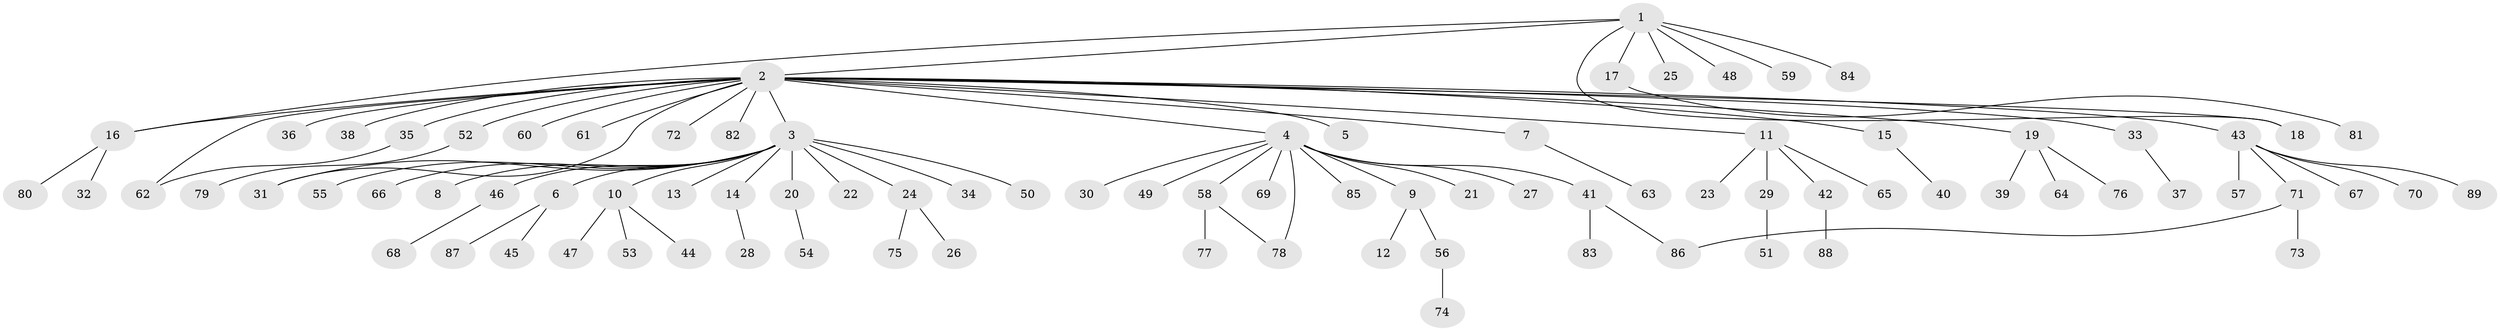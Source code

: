 // Generated by graph-tools (version 1.1) at 2025/14/03/09/25 04:14:41]
// undirected, 89 vertices, 94 edges
graph export_dot {
graph [start="1"]
  node [color=gray90,style=filled];
  1;
  2;
  3;
  4;
  5;
  6;
  7;
  8;
  9;
  10;
  11;
  12;
  13;
  14;
  15;
  16;
  17;
  18;
  19;
  20;
  21;
  22;
  23;
  24;
  25;
  26;
  27;
  28;
  29;
  30;
  31;
  32;
  33;
  34;
  35;
  36;
  37;
  38;
  39;
  40;
  41;
  42;
  43;
  44;
  45;
  46;
  47;
  48;
  49;
  50;
  51;
  52;
  53;
  54;
  55;
  56;
  57;
  58;
  59;
  60;
  61;
  62;
  63;
  64;
  65;
  66;
  67;
  68;
  69;
  70;
  71;
  72;
  73;
  74;
  75;
  76;
  77;
  78;
  79;
  80;
  81;
  82;
  83;
  84;
  85;
  86;
  87;
  88;
  89;
  1 -- 2;
  1 -- 16;
  1 -- 17;
  1 -- 18;
  1 -- 25;
  1 -- 48;
  1 -- 59;
  1 -- 84;
  2 -- 3;
  2 -- 4;
  2 -- 5;
  2 -- 7;
  2 -- 11;
  2 -- 15;
  2 -- 16;
  2 -- 18;
  2 -- 19;
  2 -- 31;
  2 -- 33;
  2 -- 35;
  2 -- 36;
  2 -- 38;
  2 -- 43;
  2 -- 52;
  2 -- 60;
  2 -- 61;
  2 -- 62;
  2 -- 72;
  2 -- 82;
  3 -- 6;
  3 -- 8;
  3 -- 10;
  3 -- 13;
  3 -- 14;
  3 -- 20;
  3 -- 22;
  3 -- 24;
  3 -- 31;
  3 -- 34;
  3 -- 46;
  3 -- 50;
  3 -- 55;
  3 -- 66;
  4 -- 9;
  4 -- 21;
  4 -- 27;
  4 -- 30;
  4 -- 41;
  4 -- 49;
  4 -- 58;
  4 -- 69;
  4 -- 78;
  4 -- 85;
  6 -- 45;
  6 -- 87;
  7 -- 63;
  9 -- 12;
  9 -- 56;
  10 -- 44;
  10 -- 47;
  10 -- 53;
  11 -- 23;
  11 -- 29;
  11 -- 42;
  11 -- 65;
  14 -- 28;
  15 -- 40;
  16 -- 32;
  16 -- 80;
  17 -- 81;
  19 -- 39;
  19 -- 64;
  19 -- 76;
  20 -- 54;
  24 -- 26;
  24 -- 75;
  29 -- 51;
  33 -- 37;
  35 -- 62;
  41 -- 83;
  41 -- 86;
  42 -- 88;
  43 -- 57;
  43 -- 67;
  43 -- 70;
  43 -- 71;
  43 -- 89;
  46 -- 68;
  52 -- 79;
  56 -- 74;
  58 -- 77;
  58 -- 78;
  71 -- 73;
  71 -- 86;
}
